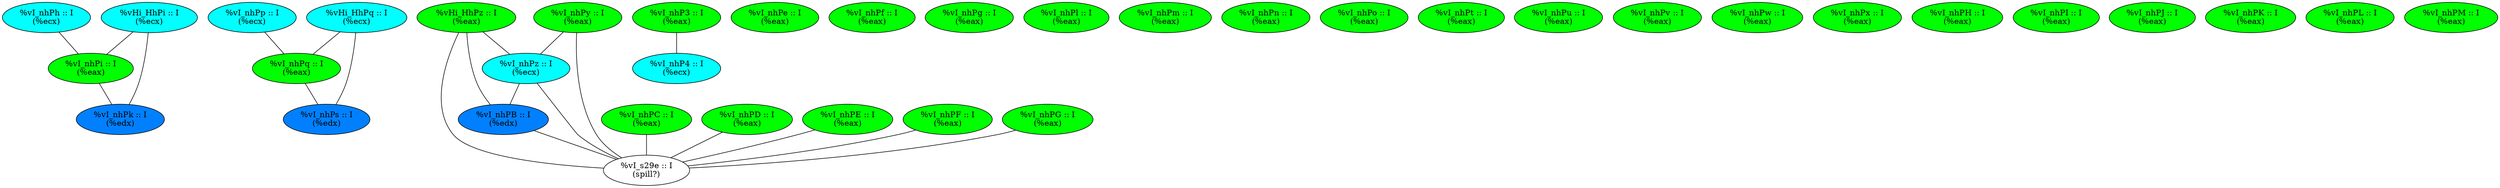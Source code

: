 graph G {
node [label="%vHi_HhPi :: I\n(%ecx)" style=filled fillcolor="#00ffff"] "%vHi_HhPi";
node [label="%vHi_HhPq :: I\n(%ecx)" style=filled fillcolor="#00ffff"] "%vHi_HhPq";
node [label="%vHi_HhPz :: I\n(%eax)" style=filled fillcolor="#00ff00"] "%vHi_HhPz";
node [label="%vI_nhP3 :: I\n(%eax)" style=filled fillcolor="#00ff00"] "%vI_nhP3";
node [label="%vI_nhP4 :: I\n(%ecx)" style=filled fillcolor="#00ffff"] "%vI_nhP4";
node [label="%vI_nhPe :: I\n(%eax)" style=filled fillcolor="#00ff00"] "%vI_nhPe";
node [label="%vI_nhPf :: I\n(%eax)" style=filled fillcolor="#00ff00"] "%vI_nhPf";
node [label="%vI_nhPg :: I\n(%eax)" style=filled fillcolor="#00ff00"] "%vI_nhPg";
node [label="%vI_nhPh :: I\n(%ecx)" style=filled fillcolor="#00ffff"] "%vI_nhPh";
node [label="%vI_nhPi :: I\n(%eax)" style=filled fillcolor="#00ff00"] "%vI_nhPi";
node [label="%vI_nhPk :: I\n(%edx)" style=filled fillcolor="#0080ff"] "%vI_nhPk";
node [label="%vI_nhPl :: I\n(%eax)" style=filled fillcolor="#00ff00"] "%vI_nhPl";
node [label="%vI_nhPm :: I\n(%eax)" style=filled fillcolor="#00ff00"] "%vI_nhPm";
node [label="%vI_nhPn :: I\n(%eax)" style=filled fillcolor="#00ff00"] "%vI_nhPn";
node [label="%vI_nhPo :: I\n(%eax)" style=filled fillcolor="#00ff00"] "%vI_nhPo";
node [label="%vI_nhPp :: I\n(%ecx)" style=filled fillcolor="#00ffff"] "%vI_nhPp";
node [label="%vI_nhPq :: I\n(%eax)" style=filled fillcolor="#00ff00"] "%vI_nhPq";
node [label="%vI_nhPs :: I\n(%edx)" style=filled fillcolor="#0080ff"] "%vI_nhPs";
node [label="%vI_nhPt :: I\n(%eax)" style=filled fillcolor="#00ff00"] "%vI_nhPt";
node [label="%vI_nhPu :: I\n(%eax)" style=filled fillcolor="#00ff00"] "%vI_nhPu";
node [label="%vI_nhPv :: I\n(%eax)" style=filled fillcolor="#00ff00"] "%vI_nhPv";
node [label="%vI_nhPw :: I\n(%eax)" style=filled fillcolor="#00ff00"] "%vI_nhPw";
node [label="%vI_nhPx :: I\n(%eax)" style=filled fillcolor="#00ff00"] "%vI_nhPx";
node [label="%vI_nhPy :: I\n(%eax)" style=filled fillcolor="#00ff00"] "%vI_nhPy";
node [label="%vI_nhPz :: I\n(%ecx)" style=filled fillcolor="#00ffff"] "%vI_nhPz";
node [label="%vI_nhPB :: I\n(%edx)" style=filled fillcolor="#0080ff"] "%vI_nhPB";
node [label="%vI_nhPC :: I\n(%eax)" style=filled fillcolor="#00ff00"] "%vI_nhPC";
node [label="%vI_nhPD :: I\n(%eax)" style=filled fillcolor="#00ff00"] "%vI_nhPD";
node [label="%vI_nhPE :: I\n(%eax)" style=filled fillcolor="#00ff00"] "%vI_nhPE";
node [label="%vI_nhPF :: I\n(%eax)" style=filled fillcolor="#00ff00"] "%vI_nhPF";
node [label="%vI_nhPG :: I\n(%eax)" style=filled fillcolor="#00ff00"] "%vI_nhPG";
node [label="%vI_nhPH :: I\n(%eax)" style=filled fillcolor="#00ff00"] "%vI_nhPH";
node [label="%vI_nhPI :: I\n(%eax)" style=filled fillcolor="#00ff00"] "%vI_nhPI";
node [label="%vI_nhPJ :: I\n(%eax)" style=filled fillcolor="#00ff00"] "%vI_nhPJ";
node [label="%vI_nhPK :: I\n(%eax)" style=filled fillcolor="#00ff00"] "%vI_nhPK";
node [label="%vI_nhPL :: I\n(%eax)" style=filled fillcolor="#00ff00"] "%vI_nhPL";
node [label="%vI_nhPM :: I\n(%eax)" style=filled fillcolor="#00ff00"] "%vI_nhPM";
node [label="%vI_s29e :: I\n(spill?)" style=filled fillcolor=white] "%vI_s29e";
"%vHi_HhPi" -- "%vI_nhPi";
"%vHi_HhPi" -- "%vI_nhPk";
"%vHi_HhPq" -- "%vI_nhPq";
"%vHi_HhPq" -- "%vI_nhPs";
"%vHi_HhPz" -- "%vI_nhPz";
"%vHi_HhPz" -- "%vI_nhPB";
"%vHi_HhPz" -- "%vI_s29e";
"%vI_nhP3" -- "%vI_nhP4";
"%vI_nhPh" -- "%vI_nhPi";
"%vI_nhPi" -- "%vI_nhPk";
"%vI_nhPp" -- "%vI_nhPq";
"%vI_nhPq" -- "%vI_nhPs";
"%vI_nhPy" -- "%vI_nhPz";
"%vI_nhPy" -- "%vI_s29e";
"%vI_nhPz" -- "%vI_nhPB";
"%vI_nhPz" -- "%vI_s29e";
"%vI_nhPB" -- "%vI_s29e";
"%vI_nhPC" -- "%vI_s29e";
"%vI_nhPD" -- "%vI_s29e";
"%vI_nhPE" -- "%vI_s29e";
"%vI_nhPF" -- "%vI_s29e";
"%vI_nhPG" -- "%vI_s29e";
}
